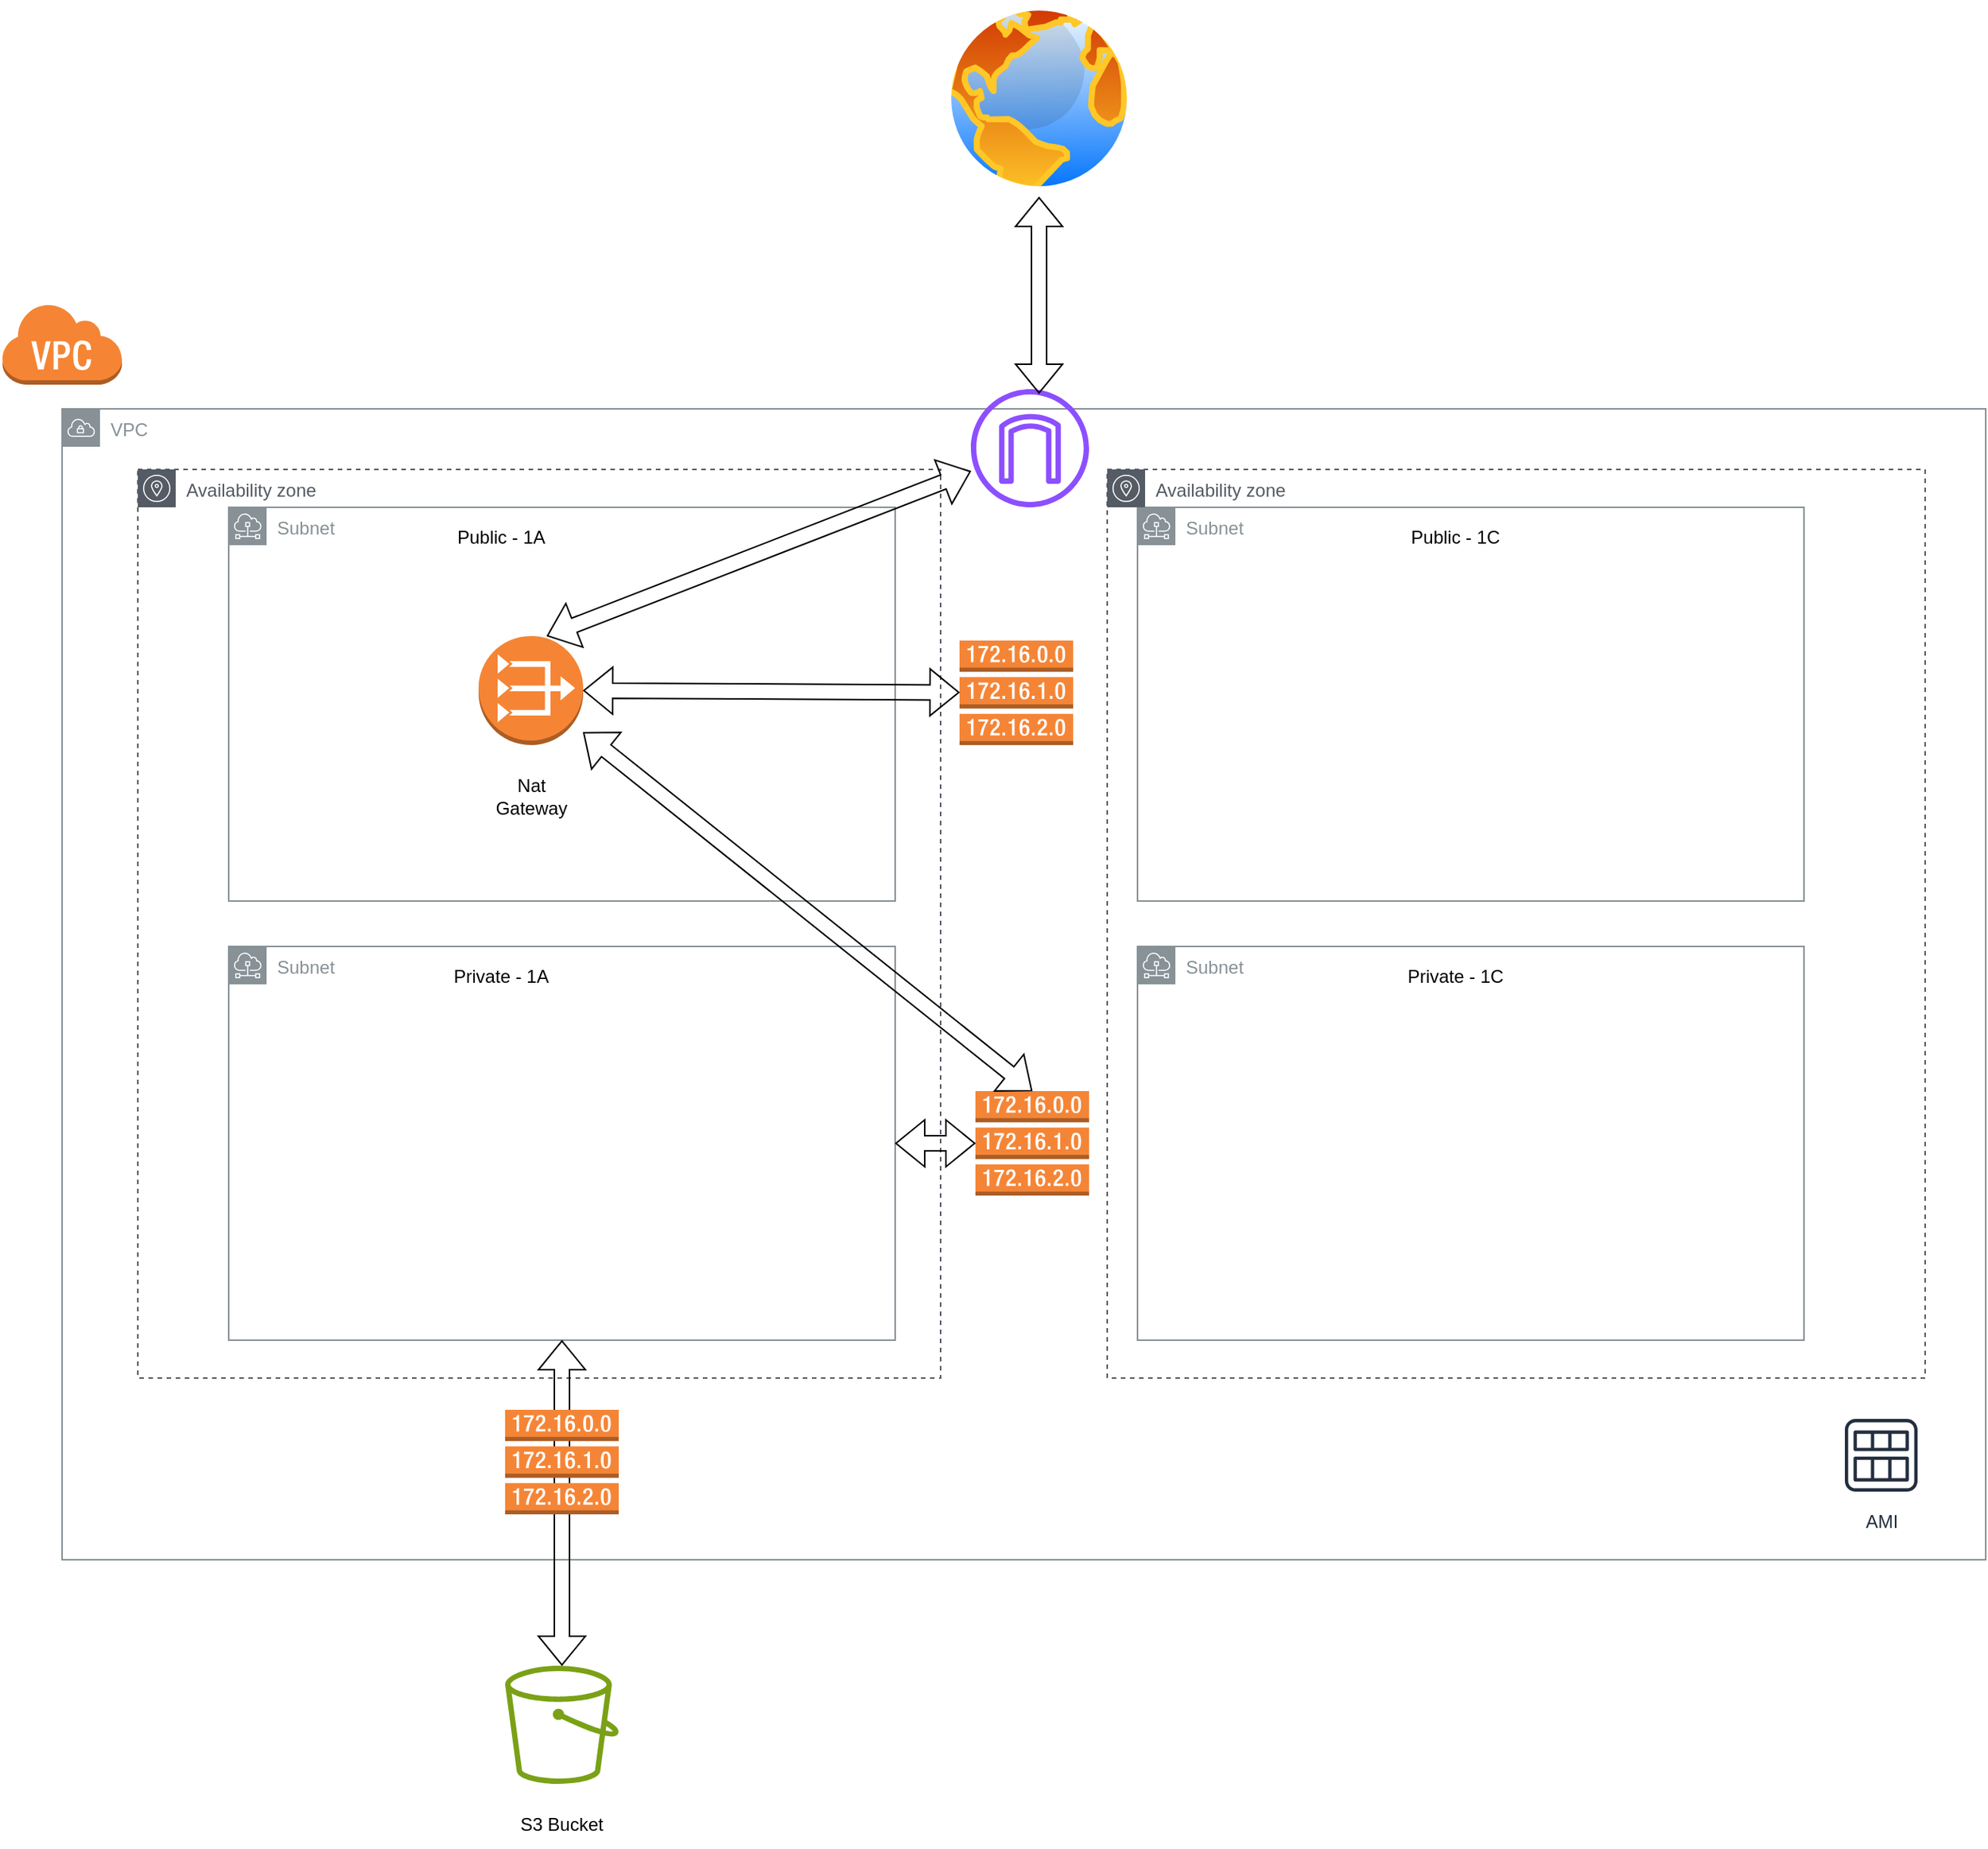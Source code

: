 <mxfile version="24.7.4">
  <diagram name="Page-1" id="p9HYjWT8tbd6QwJP4l6s">
    <mxGraphModel dx="1590" dy="2236" grid="1" gridSize="10" guides="1" tooltips="1" connect="1" arrows="1" fold="1" page="1" pageScale="1" pageWidth="827" pageHeight="1169" math="0" shadow="0">
      <root>
        <mxCell id="0" />
        <mxCell id="1" parent="0" />
        <mxCell id="Vkwi1uemp1FhmpMpcFgj-1" value="" style="outlineConnect=0;dashed=0;verticalLabelPosition=bottom;verticalAlign=top;align=center;html=1;shape=mxgraph.aws3.virtual_private_cloud;fillColor=#F58534;gradientColor=none;" parent="1" vertex="1">
          <mxGeometry x="30" y="140" width="79.5" height="54" as="geometry" />
        </mxCell>
        <mxCell id="Vkwi1uemp1FhmpMpcFgj-2" value="VPC" style="sketch=0;outlineConnect=0;gradientColor=none;html=1;whiteSpace=wrap;fontSize=12;fontStyle=0;shape=mxgraph.aws4.group;grIcon=mxgraph.aws4.group_vpc;strokeColor=#879196;fillColor=none;verticalAlign=top;align=left;spacingLeft=30;fontColor=#879196;dashed=0;" parent="1" vertex="1">
          <mxGeometry x="70" y="210" width="1270" height="760" as="geometry" />
        </mxCell>
        <mxCell id="Vkwi1uemp1FhmpMpcFgj-3" value="Subnet" style="sketch=0;outlineConnect=0;gradientColor=none;html=1;whiteSpace=wrap;fontSize=12;fontStyle=0;shape=mxgraph.aws4.group;grIcon=mxgraph.aws4.group_subnet;strokeColor=#879196;fillColor=none;verticalAlign=top;align=left;spacingLeft=30;fontColor=#879196;dashed=0;" parent="1" vertex="1">
          <mxGeometry x="180" y="275" width="440" height="260" as="geometry" />
        </mxCell>
        <mxCell id="Vkwi1uemp1FhmpMpcFgj-4" value="Subnet" style="sketch=0;outlineConnect=0;gradientColor=none;html=1;whiteSpace=wrap;fontSize=12;fontStyle=0;shape=mxgraph.aws4.group;grIcon=mxgraph.aws4.group_subnet;strokeColor=#879196;fillColor=none;verticalAlign=top;align=left;spacingLeft=30;fontColor=#879196;dashed=0;" parent="1" vertex="1">
          <mxGeometry x="180" y="565" width="440" height="260" as="geometry" />
        </mxCell>
        <mxCell id="Vkwi1uemp1FhmpMpcFgj-5" value="Subnet" style="sketch=0;outlineConnect=0;gradientColor=none;html=1;whiteSpace=wrap;fontSize=12;fontStyle=0;shape=mxgraph.aws4.group;grIcon=mxgraph.aws4.group_subnet;strokeColor=#879196;fillColor=none;verticalAlign=top;align=left;spacingLeft=30;fontColor=#879196;dashed=0;" parent="1" vertex="1">
          <mxGeometry x="780" y="275" width="440" height="260" as="geometry" />
        </mxCell>
        <mxCell id="Vkwi1uemp1FhmpMpcFgj-6" value="Subnet" style="sketch=0;outlineConnect=0;gradientColor=none;html=1;whiteSpace=wrap;fontSize=12;fontStyle=0;shape=mxgraph.aws4.group;grIcon=mxgraph.aws4.group_subnet;strokeColor=#879196;fillColor=none;verticalAlign=top;align=left;spacingLeft=30;fontColor=#879196;dashed=0;" parent="1" vertex="1">
          <mxGeometry x="780" y="565" width="440" height="260" as="geometry" />
        </mxCell>
        <mxCell id="Vkwi1uemp1FhmpMpcFgj-7" value="Availability zone" style="sketch=0;outlineConnect=0;gradientColor=none;html=1;whiteSpace=wrap;fontSize=12;fontStyle=0;shape=mxgraph.aws4.group;grIcon=mxgraph.aws4.group_availability_zone;strokeColor=#545B64;fillColor=none;verticalAlign=top;align=left;spacingLeft=30;fontColor=#545B64;dashed=1;" parent="1" vertex="1">
          <mxGeometry x="120" y="250" width="530" height="600" as="geometry" />
        </mxCell>
        <mxCell id="Vkwi1uemp1FhmpMpcFgj-8" value="Availability zone" style="sketch=0;outlineConnect=0;gradientColor=none;html=1;whiteSpace=wrap;fontSize=12;fontStyle=0;shape=mxgraph.aws4.group;grIcon=mxgraph.aws4.group_availability_zone;strokeColor=#545B64;fillColor=none;verticalAlign=top;align=left;spacingLeft=30;fontColor=#545B64;dashed=1;" parent="1" vertex="1">
          <mxGeometry x="760" y="250" width="540" height="600" as="geometry" />
        </mxCell>
        <mxCell id="Vkwi1uemp1FhmpMpcFgj-9" value="" style="sketch=0;outlineConnect=0;fontColor=#232F3E;gradientColor=none;fillColor=#8C4FFF;strokeColor=none;dashed=0;verticalLabelPosition=bottom;verticalAlign=top;align=center;html=1;fontSize=12;fontStyle=0;aspect=fixed;pointerEvents=1;shape=mxgraph.aws4.internet_gateway;" parent="1" vertex="1">
          <mxGeometry x="670" y="197" width="78" height="78" as="geometry" />
        </mxCell>
        <mxCell id="Vkwi1uemp1FhmpMpcFgj-10" value="" style="image;aspect=fixed;perimeter=ellipsePerimeter;html=1;align=center;shadow=0;dashed=0;spacingTop=3;image=img/lib/active_directory/internet_globe.svg;" parent="1" vertex="1">
          <mxGeometry x="650" y="-60" width="130" height="130" as="geometry" />
        </mxCell>
        <mxCell id="Vkwi1uemp1FhmpMpcFgj-11" value="" style="shape=flexArrow;endArrow=classic;startArrow=classic;html=1;rounded=0;entryX=0.5;entryY=1;entryDx=0;entryDy=0;" parent="1" target="Vkwi1uemp1FhmpMpcFgj-10" edge="1">
          <mxGeometry width="100" height="100" relative="1" as="geometry">
            <mxPoint x="715" y="200" as="sourcePoint" />
            <mxPoint x="790" y="380" as="targetPoint" />
          </mxGeometry>
        </mxCell>
        <mxCell id="LoJhDoDqKrCYPIB8af0b-3" value="" style="group" vertex="1" connectable="0" parent="1">
          <mxGeometry x="362.5" y="1040" width="75" height="120" as="geometry" />
        </mxCell>
        <mxCell id="LoJhDoDqKrCYPIB8af0b-1" value="" style="sketch=0;outlineConnect=0;fontColor=#232F3E;gradientColor=none;fillColor=#7AA116;strokeColor=none;dashed=0;verticalLabelPosition=bottom;verticalAlign=top;align=center;html=1;fontSize=12;fontStyle=0;aspect=fixed;pointerEvents=1;shape=mxgraph.aws4.bucket;" vertex="1" parent="LoJhDoDqKrCYPIB8af0b-3">
          <mxGeometry width="75" height="78" as="geometry" />
        </mxCell>
        <mxCell id="LoJhDoDqKrCYPIB8af0b-2" value="S3 Bucket" style="text;html=1;align=center;verticalAlign=middle;whiteSpace=wrap;rounded=0;" vertex="1" parent="LoJhDoDqKrCYPIB8af0b-3">
          <mxGeometry x="7.5" y="90" width="60" height="30" as="geometry" />
        </mxCell>
        <mxCell id="LoJhDoDqKrCYPIB8af0b-7" value="Private - 1A" style="text;html=1;align=center;verticalAlign=middle;whiteSpace=wrap;rounded=0;" vertex="1" parent="1">
          <mxGeometry x="250" y="570" width="220" height="30" as="geometry" />
        </mxCell>
        <mxCell id="LoJhDoDqKrCYPIB8af0b-8" value="Private - 1C" style="text;html=1;align=center;verticalAlign=middle;whiteSpace=wrap;rounded=0;" vertex="1" parent="1">
          <mxGeometry x="880" y="570" width="220" height="30" as="geometry" />
        </mxCell>
        <mxCell id="LoJhDoDqKrCYPIB8af0b-9" value="Public - 1A" style="text;html=1;align=center;verticalAlign=middle;whiteSpace=wrap;rounded=0;" vertex="1" parent="1">
          <mxGeometry x="250" y="280" width="220" height="30" as="geometry" />
        </mxCell>
        <mxCell id="LoJhDoDqKrCYPIB8af0b-10" value="Public - 1C" style="text;html=1;align=center;verticalAlign=middle;whiteSpace=wrap;rounded=0;" vertex="1" parent="1">
          <mxGeometry x="880" y="280" width="220" height="30" as="geometry" />
        </mxCell>
        <mxCell id="LoJhDoDqKrCYPIB8af0b-11" value="" style="outlineConnect=0;dashed=0;verticalLabelPosition=bottom;verticalAlign=top;align=center;html=1;shape=mxgraph.aws3.route_table;fillColor=#F58536;gradientColor=none;" vertex="1" parent="1">
          <mxGeometry x="662.5" y="363" width="75" height="69" as="geometry" />
        </mxCell>
        <mxCell id="LoJhDoDqKrCYPIB8af0b-12" value="" style="outlineConnect=0;dashed=0;verticalLabelPosition=bottom;verticalAlign=top;align=center;html=1;shape=mxgraph.aws3.route_table;fillColor=#F58536;gradientColor=none;" vertex="1" parent="1">
          <mxGeometry x="673" y="660.5" width="75" height="69" as="geometry" />
        </mxCell>
        <mxCell id="LoJhDoDqKrCYPIB8af0b-15" value="" style="group" vertex="1" connectable="0" parent="1">
          <mxGeometry x="345" y="360" width="69" height="121" as="geometry" />
        </mxCell>
        <mxCell id="LoJhDoDqKrCYPIB8af0b-13" value="" style="outlineConnect=0;dashed=0;verticalLabelPosition=bottom;verticalAlign=top;align=center;html=1;shape=mxgraph.aws3.vpc_nat_gateway;fillColor=#F58534;gradientColor=none;" vertex="1" parent="LoJhDoDqKrCYPIB8af0b-15">
          <mxGeometry width="69" height="72" as="geometry" />
        </mxCell>
        <mxCell id="LoJhDoDqKrCYPIB8af0b-14" value="Nat Gateway" style="text;html=1;align=center;verticalAlign=middle;whiteSpace=wrap;rounded=0;" vertex="1" parent="LoJhDoDqKrCYPIB8af0b-15">
          <mxGeometry x="4.5" y="91" width="60" height="30" as="geometry" />
        </mxCell>
        <mxCell id="LoJhDoDqKrCYPIB8af0b-17" value="" style="shape=flexArrow;endArrow=classic;startArrow=classic;html=1;rounded=0;exitX=0.5;exitY=0;exitDx=0;exitDy=0;exitPerimeter=0;" edge="1" parent="1" source="LoJhDoDqKrCYPIB8af0b-12" target="LoJhDoDqKrCYPIB8af0b-13">
          <mxGeometry width="100" height="100" relative="1" as="geometry">
            <mxPoint x="620" y="650" as="sourcePoint" />
            <mxPoint x="720" y="550" as="targetPoint" />
          </mxGeometry>
        </mxCell>
        <mxCell id="LoJhDoDqKrCYPIB8af0b-18" value="" style="shape=flexArrow;endArrow=classic;startArrow=classic;html=1;rounded=0;exitX=0;exitY=0.5;exitDx=0;exitDy=0;exitPerimeter=0;" edge="1" parent="1" source="LoJhDoDqKrCYPIB8af0b-12" target="Vkwi1uemp1FhmpMpcFgj-4">
          <mxGeometry width="100" height="100" relative="1" as="geometry">
            <mxPoint x="721" y="660" as="sourcePoint" />
            <mxPoint x="424" y="432" as="targetPoint" />
          </mxGeometry>
        </mxCell>
        <mxCell id="LoJhDoDqKrCYPIB8af0b-19" value="" style="shape=flexArrow;endArrow=classic;startArrow=classic;html=1;rounded=0;entryX=1;entryY=0.5;entryDx=0;entryDy=0;entryPerimeter=0;" edge="1" parent="1" source="LoJhDoDqKrCYPIB8af0b-11" target="LoJhDoDqKrCYPIB8af0b-13">
          <mxGeometry width="100" height="100" relative="1" as="geometry">
            <mxPoint x="721" y="671" as="sourcePoint" />
            <mxPoint x="424" y="434" as="targetPoint" />
          </mxGeometry>
        </mxCell>
        <mxCell id="LoJhDoDqKrCYPIB8af0b-20" value="" style="shape=flexArrow;endArrow=classic;startArrow=classic;html=1;rounded=0;" edge="1" parent="1" target="Vkwi1uemp1FhmpMpcFgj-9">
          <mxGeometry width="100" height="100" relative="1" as="geometry">
            <mxPoint x="390" y="360" as="sourcePoint" />
            <mxPoint x="725" y="80" as="targetPoint" />
          </mxGeometry>
        </mxCell>
        <mxCell id="LoJhDoDqKrCYPIB8af0b-21" value="" style="shape=flexArrow;endArrow=classic;startArrow=classic;html=1;rounded=0;" edge="1" parent="1" source="LoJhDoDqKrCYPIB8af0b-1" target="Vkwi1uemp1FhmpMpcFgj-4">
          <mxGeometry width="100" height="100" relative="1" as="geometry">
            <mxPoint x="683" y="705" as="sourcePoint" />
            <mxPoint x="630" y="705" as="targetPoint" />
          </mxGeometry>
        </mxCell>
        <mxCell id="LoJhDoDqKrCYPIB8af0b-22" value="" style="outlineConnect=0;dashed=0;verticalLabelPosition=bottom;verticalAlign=top;align=center;html=1;shape=mxgraph.aws3.route_table;fillColor=#F58536;gradientColor=none;" vertex="1" parent="1">
          <mxGeometry x="362.5" y="871" width="75" height="69" as="geometry" />
        </mxCell>
        <mxCell id="LoJhDoDqKrCYPIB8af0b-24" value="AMI" style="sketch=0;outlineConnect=0;fontColor=#232F3E;gradientColor=none;strokeColor=#232F3E;fillColor=#ffffff;dashed=0;verticalLabelPosition=bottom;verticalAlign=top;align=center;html=1;fontSize=12;fontStyle=0;aspect=fixed;shape=mxgraph.aws4.resourceIcon;resIcon=mxgraph.aws4.ami;" vertex="1" parent="1">
          <mxGeometry x="1241" y="871" width="60" height="60" as="geometry" />
        </mxCell>
      </root>
    </mxGraphModel>
  </diagram>
</mxfile>
